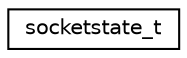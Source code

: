 digraph "Graphical Class Hierarchy"
{
 // LATEX_PDF_SIZE
  edge [fontname="Helvetica",fontsize="10",labelfontname="Helvetica",labelfontsize="10"];
  node [fontname="Helvetica",fontsize="10",shape=record];
  rankdir="LR";
  Node0 [label="socketstate_t",height=0.2,width=0.4,color="black", fillcolor="white", style="filled",URL="$structsocketstate__t.html",tooltip=" "];
}
